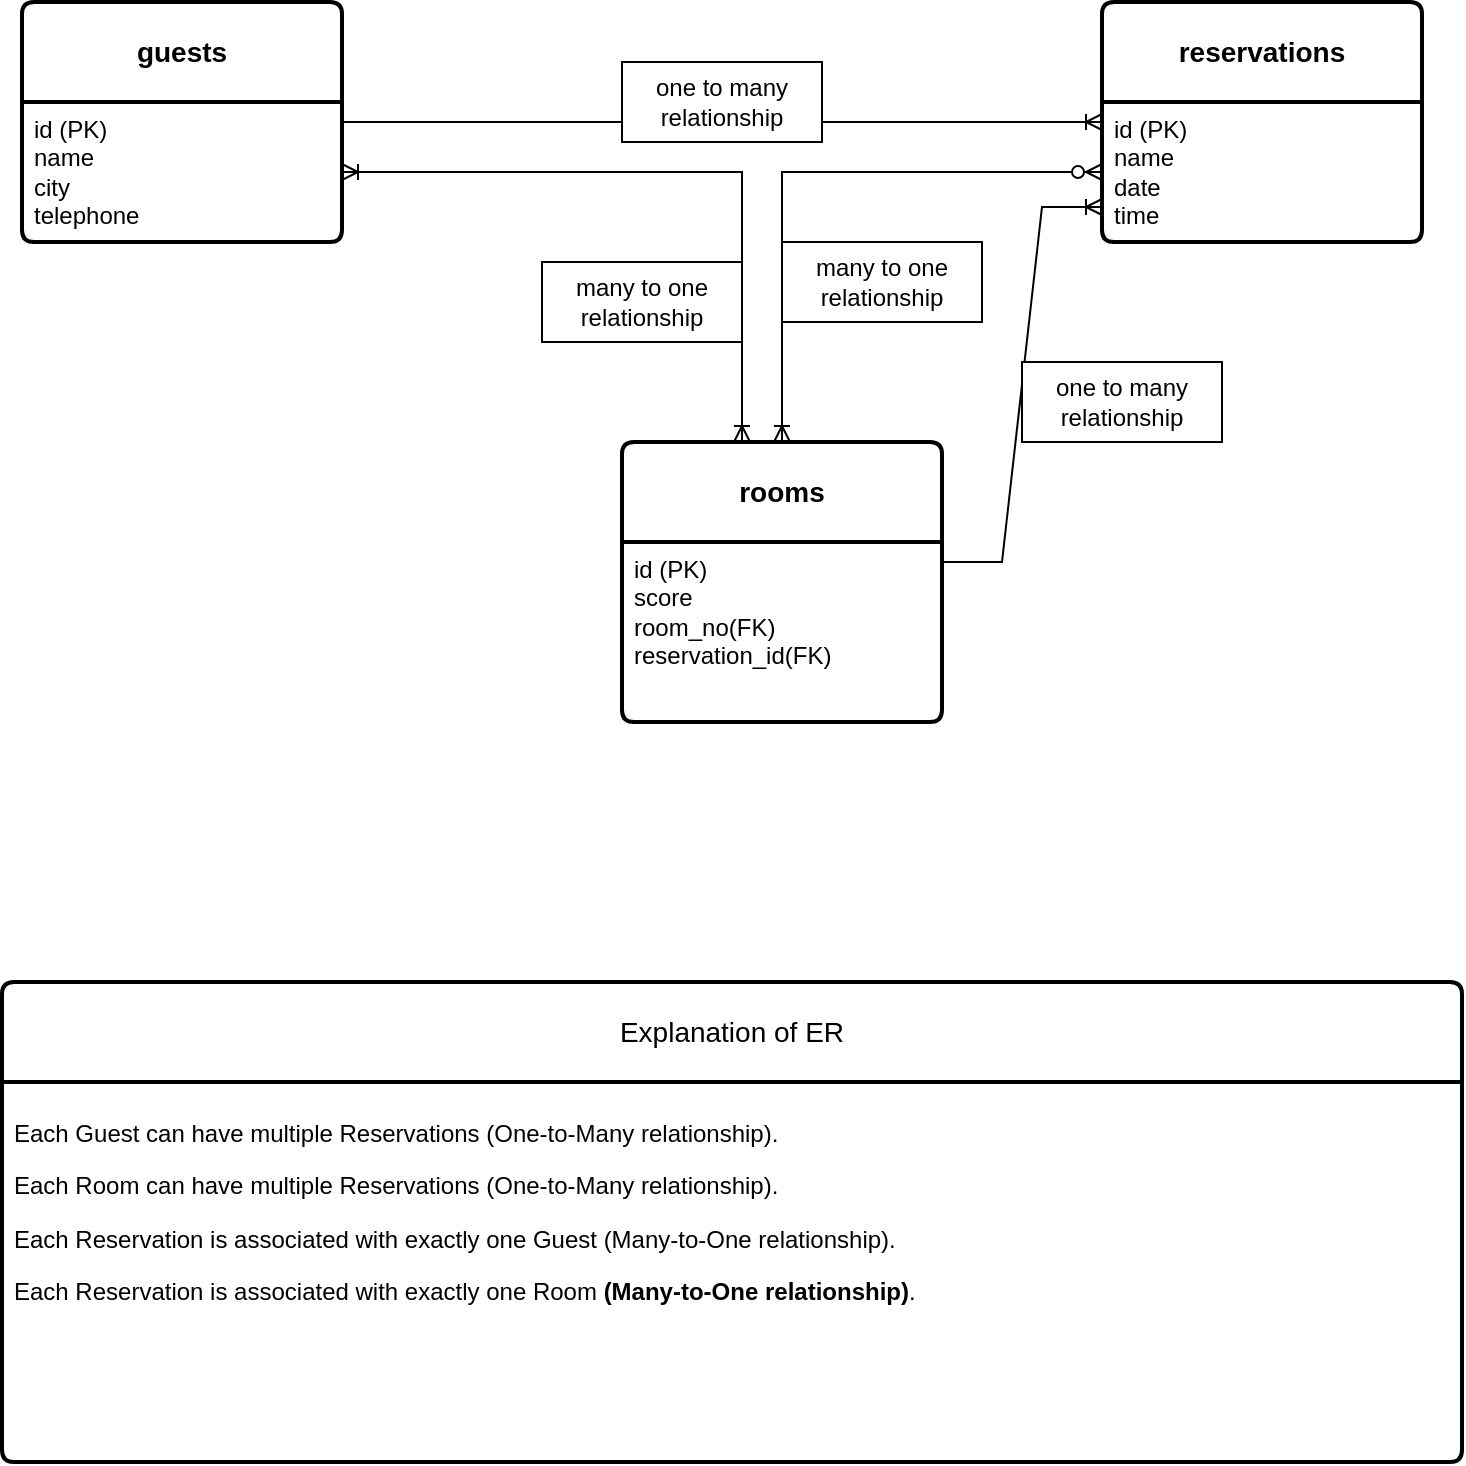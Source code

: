 <mxfile version="24.2.5" type="device">
  <diagram id="R2lEEEUBdFMjLlhIrx00" name="Page-1">
    <mxGraphModel dx="875" dy="532" grid="1" gridSize="10" guides="1" tooltips="1" connect="1" arrows="1" fold="1" page="1" pageScale="1" pageWidth="850" pageHeight="1100" math="0" shadow="0" extFonts="Permanent Marker^https://fonts.googleapis.com/css?family=Permanent+Marker">
      <root>
        <mxCell id="0" />
        <mxCell id="1" parent="0" />
        <mxCell id="Ug88j3oGZVzIs3uNMmil-1" value="&lt;b&gt;guests&lt;/b&gt;" style="swimlane;childLayout=stackLayout;horizontal=1;startSize=50;horizontalStack=0;rounded=1;fontSize=14;fontStyle=0;strokeWidth=2;resizeParent=0;resizeLast=1;shadow=0;dashed=0;align=center;arcSize=4;whiteSpace=wrap;html=1;" parent="1" vertex="1">
          <mxGeometry x="40" y="40" width="160" height="120" as="geometry" />
        </mxCell>
        <mxCell id="Ug88j3oGZVzIs3uNMmil-2" value="id (PK)&lt;div&gt;name&lt;/div&gt;&lt;div&gt;city&lt;/div&gt;&lt;div&gt;telephone&lt;/div&gt;" style="align=left;strokeColor=none;fillColor=none;spacingLeft=4;fontSize=12;verticalAlign=top;resizable=0;rotatable=0;part=1;html=1;" parent="Ug88j3oGZVzIs3uNMmil-1" vertex="1">
          <mxGeometry y="50" width="160" height="70" as="geometry" />
        </mxCell>
        <mxCell id="Ug88j3oGZVzIs3uNMmil-3" value="&lt;b&gt;reservations&lt;/b&gt;" style="swimlane;childLayout=stackLayout;horizontal=1;startSize=50;horizontalStack=0;rounded=1;fontSize=14;fontStyle=0;strokeWidth=2;resizeParent=0;resizeLast=1;shadow=0;dashed=0;align=center;arcSize=4;whiteSpace=wrap;html=1;" parent="1" vertex="1">
          <mxGeometry x="580" y="40" width="160" height="120" as="geometry" />
        </mxCell>
        <mxCell id="Ug88j3oGZVzIs3uNMmil-4" value="id (PK)&lt;div&gt;name&lt;/div&gt;&lt;div&gt;date&lt;/div&gt;&lt;div&gt;time&lt;/div&gt;" style="align=left;strokeColor=none;fillColor=none;spacingLeft=4;fontSize=12;verticalAlign=top;resizable=0;rotatable=0;part=1;html=1;" parent="Ug88j3oGZVzIs3uNMmil-3" vertex="1">
          <mxGeometry y="50" width="160" height="70" as="geometry" />
        </mxCell>
        <mxCell id="Ug88j3oGZVzIs3uNMmil-7" value="&lt;b&gt;rooms&lt;/b&gt;" style="swimlane;childLayout=stackLayout;horizontal=1;startSize=50;horizontalStack=0;rounded=1;fontSize=14;fontStyle=0;strokeWidth=2;resizeParent=0;resizeLast=1;shadow=0;dashed=0;align=center;arcSize=4;whiteSpace=wrap;html=1;" parent="1" vertex="1">
          <mxGeometry x="340" y="260" width="160" height="140" as="geometry" />
        </mxCell>
        <mxCell id="Ug88j3oGZVzIs3uNMmil-8" value="id (PK)&lt;div&gt;&lt;span style=&quot;background-color: initial;&quot;&gt;score&amp;nbsp;&lt;/span&gt;&lt;br&gt;&lt;/div&gt;&lt;div&gt;room_no(FK)&lt;/div&gt;&lt;div&gt;reservation_id(FK)&lt;/div&gt;" style="align=left;strokeColor=none;fillColor=none;spacingLeft=4;fontSize=12;verticalAlign=top;resizable=0;rotatable=0;part=1;html=1;" parent="Ug88j3oGZVzIs3uNMmil-7" vertex="1">
          <mxGeometry y="50" width="160" height="90" as="geometry" />
        </mxCell>
        <mxCell id="Ug88j3oGZVzIs3uNMmil-16" value="" style="edgeStyle=orthogonalEdgeStyle;fontSize=12;html=1;endArrow=ERoneToMany;startArrow=ERoneToMany;rounded=0;exitX=0.375;exitY=0;exitDx=0;exitDy=0;exitPerimeter=0;entryX=1;entryY=0.5;entryDx=0;entryDy=0;" parent="1" source="Ug88j3oGZVzIs3uNMmil-7" target="Ug88j3oGZVzIs3uNMmil-2" edge="1">
          <mxGeometry width="100" height="100" relative="1" as="geometry">
            <mxPoint x="310" y="210" as="sourcePoint" />
            <mxPoint x="230" y="130" as="targetPoint" />
          </mxGeometry>
        </mxCell>
        <mxCell id="Ug88j3oGZVzIs3uNMmil-28" value="" style="fontSize=12;html=1;endArrow=ERoneToMany;startArrow=ERzeroToMany;rounded=0;entryX=0.5;entryY=0;entryDx=0;entryDy=0;exitX=0;exitY=0.5;exitDx=0;exitDy=0;edgeStyle=orthogonalEdgeStyle;" parent="1" source="Ug88j3oGZVzIs3uNMmil-4" target="Ug88j3oGZVzIs3uNMmil-7" edge="1">
          <mxGeometry width="100" height="100" relative="1" as="geometry">
            <mxPoint x="525" y="120" as="sourcePoint" />
            <mxPoint x="420" y="250" as="targetPoint" />
          </mxGeometry>
        </mxCell>
        <mxCell id="tYJKt2TJLYILBFtgtl5l-6" value="" style="edgeStyle=entityRelationEdgeStyle;fontSize=12;html=1;endArrow=ERoneToMany;rounded=0;entryX=0;entryY=0.5;entryDx=0;entryDy=0;" edge="1" parent="1" target="Ug88j3oGZVzIs3uNMmil-3">
          <mxGeometry width="100" height="100" relative="1" as="geometry">
            <mxPoint x="200" y="100" as="sourcePoint" />
            <mxPoint x="300" as="targetPoint" />
          </mxGeometry>
        </mxCell>
        <mxCell id="tYJKt2TJLYILBFtgtl5l-7" value="one to many relationship" style="whiteSpace=wrap;html=1;align=center;" vertex="1" parent="1">
          <mxGeometry x="340" y="70" width="100" height="40" as="geometry" />
        </mxCell>
        <mxCell id="tYJKt2TJLYILBFtgtl5l-8" value="" style="edgeStyle=entityRelationEdgeStyle;fontSize=12;html=1;endArrow=ERoneToMany;rounded=0;entryX=0;entryY=0.75;entryDx=0;entryDy=0;" edge="1" parent="1" target="Ug88j3oGZVzIs3uNMmil-4">
          <mxGeometry width="100" height="100" relative="1" as="geometry">
            <mxPoint x="500" y="320" as="sourcePoint" />
            <mxPoint x="870" y="320" as="targetPoint" />
          </mxGeometry>
        </mxCell>
        <mxCell id="tYJKt2TJLYILBFtgtl5l-9" value="one to many relationship" style="whiteSpace=wrap;html=1;align=center;" vertex="1" parent="1">
          <mxGeometry x="540" y="220" width="100" height="40" as="geometry" />
        </mxCell>
        <mxCell id="tYJKt2TJLYILBFtgtl5l-12" value="many to one relationship" style="whiteSpace=wrap;html=1;align=center;" vertex="1" parent="1">
          <mxGeometry x="300" y="170" width="100" height="40" as="geometry" />
        </mxCell>
        <mxCell id="tYJKt2TJLYILBFtgtl5l-13" value="many to one relationship" style="whiteSpace=wrap;html=1;align=center;" vertex="1" parent="1">
          <mxGeometry x="420" y="160" width="100" height="40" as="geometry" />
        </mxCell>
        <mxCell id="tYJKt2TJLYILBFtgtl5l-18" value="Explanation of ER" style="swimlane;childLayout=stackLayout;horizontal=1;startSize=50;horizontalStack=0;rounded=1;fontSize=14;fontStyle=0;strokeWidth=2;resizeParent=0;resizeLast=1;shadow=0;dashed=0;align=center;arcSize=4;whiteSpace=wrap;html=1;" vertex="1" parent="1">
          <mxGeometry x="30" y="530" width="730" height="240" as="geometry" />
        </mxCell>
        <mxCell id="tYJKt2TJLYILBFtgtl5l-19" value="&lt;p class=&quot;MsoNormal&quot;&gt;Each Guest can have multiple Reservations (One-to-Many&amp;nbsp;relationship).&lt;/p&gt;&lt;p class=&quot;MsoNormal&quot;&gt;Each Room can have multiple Reservations (One-to-Many&amp;nbsp;relationship).&lt;/p&gt;&lt;p class=&quot;MsoNormal&quot;&gt;Each Reservation is associated with exactly one Guest&amp;nbsp;(Many-to-One relationship).&lt;/p&gt;&lt;p class=&quot;MsoNormal&quot;&gt;Each Reservation is associated with exactly one Room&amp;nbsp;&lt;b&gt;(Many-to-One relationship)&lt;/b&gt;.&lt;/p&gt;" style="align=left;strokeColor=none;fillColor=none;spacingLeft=4;fontSize=12;verticalAlign=top;resizable=0;rotatable=0;part=1;html=1;" vertex="1" parent="tYJKt2TJLYILBFtgtl5l-18">
          <mxGeometry y="50" width="730" height="190" as="geometry" />
        </mxCell>
      </root>
    </mxGraphModel>
  </diagram>
</mxfile>
